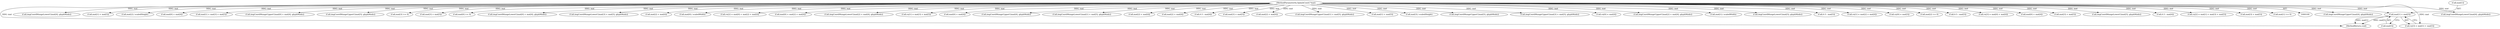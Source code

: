 digraph "0_poppler_a9b8ab4657dec65b8b86c225d12c533ad7e984e2@pointer" {
"1000221" [label="(Call,mat[1] + mat[5])"];
"1000105" [label="(MethodParameterIn,SplashCoord *mat)"];
"1000375" [label="(Call,imgCoordMungeUpperC(mat[4], glyphMode))"];
"1000365" [label="(Call,imgCoordMungeLowerC(mat[4], glyphMode))"];
"1000459" [label="(Call,imgCoordMungeLowerC(mat[4], glyphMode))"];
"1000400" [label="(Call,mat[1] + mat[5])"];
"1001774" [label="(MethodReturn,void)"];
"1000566" [label="(Call,mat[2] / scaledHeight)"];
"1000357" [label="(Call,mat[0] + mat[4])"];
"1000195" [label="(Call,mat[1] + mat[3] + mat[5])"];
"1000356" [label="(Call,imgCoordMungeUpperC(mat[0] + mat[4], glyphMode))"];
"1000512" [label="(Call,imgCoordMungeUpperC(mat[5], glyphMode))"];
"1000105" [label="(MethodParameterIn,SplashCoord *mat)"];
"1000484" [label="(Call,mat[3] >= 0)"];
"1000199" [label="(Call,mat[3] + mat[5])"];
"1000347" [label="(Call,mat[0] >= 0)"];
"1000380" [label="(Call,imgCoordMungeLowerC(mat[0] + mat[4], glyphMode))"];
"1000517" [label="(Call,imgCoordMungeLowerC(mat[3] + mat[5], glyphMode))"];
"1000451" [label="(Call,mat[2] + mat[4])"];
"1000552" [label="(Call,mat[0] / scaledWidth)"];
"1000176" [label="(Call,vx[2] = mat[0] + mat[2] + mat[4])"];
"1000180" [label="(Call,mat[0] + mat[2] + mat[4])"];
"1000474" [label="(Call,imgCoordMungeLowerC(mat[2] + mat[4], glyphMode))"];
"1000165" [label="(Call,vy[1] = mat[3] + mat[5])"];
"1000210" [label="(Call,mat[0] + mat[4])"];
"1000225" [label="(Call,mat[5])"];
"1000469" [label="(Call,imgCoordMungeUpperC(mat[4], glyphMode))"];
"1000222" [label="(Call,mat[1])"];
"1000423" [label="(Call,imgCoordMungeLowerC(mat[1] + mat[5], glyphMode))"];
"1000184" [label="(Call,mat[2] + mat[4])"];
"1000475" [label="(Call,mat[2] + mat[4])"];
"1001682" [label="(Call,0.5 - mat[4])"];
"1000494" [label="(Call,mat[3] + mat[5])"];
"1000158" [label="(Call,mat[2] + mat[4])"];
"1000399" [label="(Call,imgCoordMungeUpperC(mat[1] + mat[5], glyphMode))"];
"1000424" [label="(Call,mat[1] + mat[5])"];
"1000573" [label="(Call,mat[3] / scaledHeight)"];
"1000221" [label="(Call,mat[1] + mat[5])"];
"1000418" [label="(Call,imgCoordMungeUpperC(mat[5], glyphMode))"];
"1000217" [label="(Call,vy[3] = mat[1] + mat[5])"];
"1000493" [label="(Call,imgCoordMungeUpperC(mat[3] + mat[5], glyphMode))"];
"1000140" [label="(Call,vx[0] = mat[4])"];
"1000450" [label="(Call,imgCoordMungeUpperC(mat[2] + mat[4], glyphMode))"];
"1000559" [label="(Call,mat[1] / scaledWidth)"];
"1000408" [label="(Call,imgCoordMungeLowerC(mat[5], glyphMode))"];
"1001693" [label="(Call,0.5 - mat[5])"];
"1000154" [label="(Call,vx[1] = mat[2] + mat[4])"];
"1000147" [label="(Call,vy[0] = mat[5])"];
"1000441" [label="(Call,mat[2] >= 0)"];
"1001667" [label="(Call,0.5 - mat[5])"];
"1000206" [label="(Call,vx[3] = mat[0] + mat[4])"];
"1000381" [label="(Call,mat[0] + mat[4])"];
"1000169" [label="(Call,mat[3] + mat[5])"];
"1000502" [label="(Call,imgCoordMungeLowerC(mat[5], glyphMode))"];
"1001656" [label="(Call,0.5 - mat[4])"];
"1000191" [label="(Call,vy[2] = mat[1] + mat[3] + mat[5])"];
"1000518" [label="(Call,mat[3] + mat[5])"];
"1000390" [label="(Call,mat[1] >= 0)"];
"1000221" -> "1000217"  [label="AST: "];
"1000221" -> "1000225"  [label="CFG: "];
"1000222" -> "1000221"  [label="AST: "];
"1000225" -> "1000221"  [label="AST: "];
"1000217" -> "1000221"  [label="CFG: "];
"1000221" -> "1001774"  [label="DDG: mat[5]"];
"1000221" -> "1001774"  [label="DDG: mat[1]"];
"1000105" -> "1000221"  [label="DDG: mat"];
"1000105" -> "1000100"  [label="AST: "];
"1000105" -> "1001774"  [label="DDG: mat"];
"1000105" -> "1000140"  [label="DDG: mat"];
"1000105" -> "1000147"  [label="DDG: mat"];
"1000105" -> "1000154"  [label="DDG: mat"];
"1000105" -> "1000158"  [label="DDG: mat"];
"1000105" -> "1000165"  [label="DDG: mat"];
"1000105" -> "1000169"  [label="DDG: mat"];
"1000105" -> "1000176"  [label="DDG: mat"];
"1000105" -> "1000180"  [label="DDG: mat"];
"1000105" -> "1000184"  [label="DDG: mat"];
"1000105" -> "1000191"  [label="DDG: mat"];
"1000105" -> "1000195"  [label="DDG: mat"];
"1000105" -> "1000199"  [label="DDG: mat"];
"1000105" -> "1000206"  [label="DDG: mat"];
"1000105" -> "1000210"  [label="DDG: mat"];
"1000105" -> "1000217"  [label="DDG: mat"];
"1000105" -> "1000347"  [label="DDG: mat"];
"1000105" -> "1000356"  [label="DDG: mat"];
"1000105" -> "1000357"  [label="DDG: mat"];
"1000105" -> "1000365"  [label="DDG: mat"];
"1000105" -> "1000375"  [label="DDG: mat"];
"1000105" -> "1000380"  [label="DDG: mat"];
"1000105" -> "1000381"  [label="DDG: mat"];
"1000105" -> "1000390"  [label="DDG: mat"];
"1000105" -> "1000399"  [label="DDG: mat"];
"1000105" -> "1000400"  [label="DDG: mat"];
"1000105" -> "1000408"  [label="DDG: mat"];
"1000105" -> "1000418"  [label="DDG: mat"];
"1000105" -> "1000423"  [label="DDG: mat"];
"1000105" -> "1000424"  [label="DDG: mat"];
"1000105" -> "1000441"  [label="DDG: mat"];
"1000105" -> "1000450"  [label="DDG: mat"];
"1000105" -> "1000451"  [label="DDG: mat"];
"1000105" -> "1000459"  [label="DDG: mat"];
"1000105" -> "1000469"  [label="DDG: mat"];
"1000105" -> "1000474"  [label="DDG: mat"];
"1000105" -> "1000475"  [label="DDG: mat"];
"1000105" -> "1000484"  [label="DDG: mat"];
"1000105" -> "1000493"  [label="DDG: mat"];
"1000105" -> "1000494"  [label="DDG: mat"];
"1000105" -> "1000502"  [label="DDG: mat"];
"1000105" -> "1000512"  [label="DDG: mat"];
"1000105" -> "1000517"  [label="DDG: mat"];
"1000105" -> "1000518"  [label="DDG: mat"];
"1000105" -> "1000552"  [label="DDG: mat"];
"1000105" -> "1000559"  [label="DDG: mat"];
"1000105" -> "1000566"  [label="DDG: mat"];
"1000105" -> "1000573"  [label="DDG: mat"];
"1000105" -> "1001656"  [label="DDG: mat"];
"1000105" -> "1001667"  [label="DDG: mat"];
"1000105" -> "1001682"  [label="DDG: mat"];
"1000105" -> "1001693"  [label="DDG: mat"];
}
